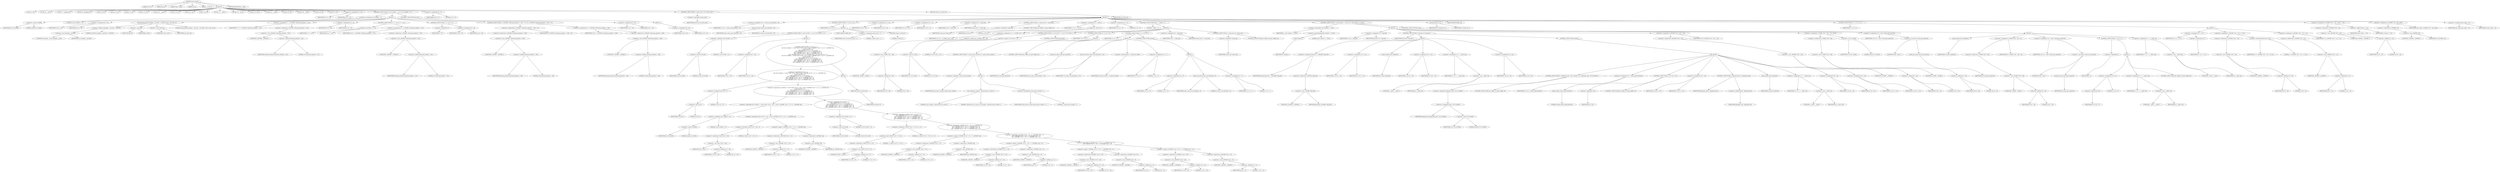 digraph cache_insert {  
"1000121" [label = "(METHOD,cache_insert)" ]
"1000122" [label = "(PARAM,char *s)" ]
"1000123" [label = "(PARAM,int cp)" ]
"1000124" [label = "(PARAM,time_t time1)" ]
"1000125" [label = "(PARAM,int a4)" ]
"1000126" [label = "(PARAM,__int16 a5)" ]
"1000127" [label = "(BLOCK,,)" ]
"1000128" [label = "(LOCAL,v5: int)" ]
"1000129" [label = "(LOCAL,v6: __int16)" ]
"1000130" [label = "(LOCAL,v7: unsigned int)" ]
"1000131" [label = "(LOCAL,v8: unsigned int)" ]
"1000132" [label = "(LOCAL,v9: int)" ]
"1000133" [label = "(LOCAL,v10: int)" ]
"1000134" [label = "(LOCAL,v11: int)" ]
"1000135" [label = "(LOCAL,v12: int)" ]
"1000136" [label = "(LOCAL,v13: __int16)" ]
"1000137" [label = "(LOCAL,v14: int)" ]
"1000138" [label = "(LOCAL,v15: int)" ]
"1000139" [label = "(LOCAL,v16: int)" ]
"1000140" [label = "(LOCAL,v17: __int64 *)" ]
"1000141" [label = "(LOCAL,v18: __int16)" ]
"1000142" [label = "(LOCAL,v19: char *)" ]
"1000143" [label = "(LOCAL,v21: __int64)" ]
"1000144" [label = "(LOCAL,v22: int)" ]
"1000145" [label = "(LOCAL,v23: __int16)" ]
"1000146" [label = "(LOCAL,v24: int)" ]
"1000147" [label = "(LOCAL,v25: int)" ]
"1000148" [label = "(<operator>.assignment,v5 = a4)" ]
"1000149" [label = "(IDENTIFIER,v5,v5 = a4)" ]
"1000150" [label = "(IDENTIFIER,a4,v5 = a4)" ]
"1000151" [label = "(CONTROL_STRUCTURE,if ( (a5 & 0x980) != 0 ),if ( (a5 & 0x980) != 0 ))" ]
"1000152" [label = "(<operator>.notEquals,(a5 & 0x980) != 0)" ]
"1000153" [label = "(<operator>.and,a5 & 0x980)" ]
"1000154" [label = "(IDENTIFIER,a5,a5 & 0x980)" ]
"1000155" [label = "(LITERAL,0x980,a5 & 0x980)" ]
"1000156" [label = "(LITERAL,0,(a5 & 0x980) != 0)" ]
"1000157" [label = "(BLOCK,,)" ]
"1000158" [label = "(<operator>.assignment,v6 = a5)" ]
"1000159" [label = "(IDENTIFIER,v6,v6 = a5)" ]
"1000160" [label = "(IDENTIFIER,a5,v6 = a5)" ]
"1000161" [label = "(log_query,log_query((unsigned __int16)a5 + 0x10000, (int)s, (void *)cp, 0))" ]
"1000162" [label = "(<operator>.addition,(unsigned __int16)a5 + 0x10000)" ]
"1000163" [label = "(<operator>.cast,(unsigned __int16)a5)" ]
"1000164" [label = "(UNKNOWN,unsigned __int16,unsigned __int16)" ]
"1000165" [label = "(IDENTIFIER,a5,(unsigned __int16)a5)" ]
"1000166" [label = "(LITERAL,0x10000,(unsigned __int16)a5 + 0x10000)" ]
"1000167" [label = "(<operator>.cast,(int)s)" ]
"1000168" [label = "(UNKNOWN,int,int)" ]
"1000169" [label = "(IDENTIFIER,s,(int)s)" ]
"1000170" [label = "(<operator>.cast,(void *)cp)" ]
"1000171" [label = "(UNKNOWN,void *,void *)" ]
"1000172" [label = "(IDENTIFIER,cp,(void *)cp)" ]
"1000173" [label = "(LITERAL,0,log_query((unsigned __int16)a5 + 0x10000, (int)s, (void *)cp, 0))" ]
"1000174" [label = "(<operator>.assignment,v7 = *(_DWORD *)(dnsmasq_daemon + 252))" ]
"1000175" [label = "(IDENTIFIER,v7,v7 = *(_DWORD *)(dnsmasq_daemon + 252))" ]
"1000176" [label = "(<operator>.indirection,*(_DWORD *)(dnsmasq_daemon + 252))" ]
"1000177" [label = "(<operator>.cast,(_DWORD *)(dnsmasq_daemon + 252))" ]
"1000178" [label = "(UNKNOWN,_DWORD *,_DWORD *)" ]
"1000179" [label = "(<operator>.addition,dnsmasq_daemon + 252)" ]
"1000180" [label = "(IDENTIFIER,dnsmasq_daemon,dnsmasq_daemon + 252)" ]
"1000181" [label = "(LITERAL,252,dnsmasq_daemon + 252)" ]
"1000182" [label = "(<operator>.assignment,v8 = a4)" ]
"1000183" [label = "(IDENTIFIER,v8,v8 = a4)" ]
"1000184" [label = "(IDENTIFIER,a4,v8 = a4)" ]
"1000185" [label = "(CONTROL_STRUCTURE,if ( v7 < a4 ),if ( v7 < a4 ))" ]
"1000186" [label = "(<operator>.lessThan,v7 < a4)" ]
"1000187" [label = "(IDENTIFIER,v7,v7 < a4)" ]
"1000188" [label = "(IDENTIFIER,a4,v7 < a4)" ]
"1000189" [label = "(<operator>.assignment,v8 = *(_DWORD *)(dnsmasq_daemon + 252))" ]
"1000190" [label = "(IDENTIFIER,v8,v8 = *(_DWORD *)(dnsmasq_daemon + 252))" ]
"1000191" [label = "(<operator>.indirection,*(_DWORD *)(dnsmasq_daemon + 252))" ]
"1000192" [label = "(<operator>.cast,(_DWORD *)(dnsmasq_daemon + 252))" ]
"1000193" [label = "(UNKNOWN,_DWORD *,_DWORD *)" ]
"1000194" [label = "(<operator>.addition,dnsmasq_daemon + 252)" ]
"1000195" [label = "(IDENTIFIER,dnsmasq_daemon,dnsmasq_daemon + 252)" ]
"1000196" [label = "(LITERAL,252,dnsmasq_daemon + 252)" ]
"1000197" [label = "(CONTROL_STRUCTURE,if ( !v7 ),if ( !v7 ))" ]
"1000198" [label = "(<operator>.logicalNot,!v7)" ]
"1000199" [label = "(IDENTIFIER,v7,!v7)" ]
"1000200" [label = "(<operator>.assignment,v8 = a4)" ]
"1000201" [label = "(IDENTIFIER,v8,v8 = a4)" ]
"1000202" [label = "(IDENTIFIER,a4,v8 = a4)" ]
"1000203" [label = "(CONTROL_STRUCTURE,if ( *(_DWORD *)(dnsmasq_daemon + 248) > v8 ),if ( *(_DWORD *)(dnsmasq_daemon + 248) > v8 ))" ]
"1000204" [label = "(<operator>.greaterThan,*(_DWORD *)(dnsmasq_daemon + 248) > v8)" ]
"1000205" [label = "(<operator>.indirection,*(_DWORD *)(dnsmasq_daemon + 248))" ]
"1000206" [label = "(<operator>.cast,(_DWORD *)(dnsmasq_daemon + 248))" ]
"1000207" [label = "(UNKNOWN,_DWORD *,_DWORD *)" ]
"1000208" [label = "(<operator>.addition,dnsmasq_daemon + 248)" ]
"1000209" [label = "(IDENTIFIER,dnsmasq_daemon,dnsmasq_daemon + 248)" ]
"1000210" [label = "(LITERAL,248,dnsmasq_daemon + 248)" ]
"1000211" [label = "(IDENTIFIER,v8,*(_DWORD *)(dnsmasq_daemon + 248) > v8)" ]
"1000212" [label = "(<operator>.assignment,v8 = *(_DWORD *)(dnsmasq_daemon + 248))" ]
"1000213" [label = "(IDENTIFIER,v8,v8 = *(_DWORD *)(dnsmasq_daemon + 248))" ]
"1000214" [label = "(<operator>.indirection,*(_DWORD *)(dnsmasq_daemon + 248))" ]
"1000215" [label = "(<operator>.cast,(_DWORD *)(dnsmasq_daemon + 248))" ]
"1000216" [label = "(UNKNOWN,_DWORD *,_DWORD *)" ]
"1000217" [label = "(<operator>.addition,dnsmasq_daemon + 248)" ]
"1000218" [label = "(IDENTIFIER,dnsmasq_daemon,dnsmasq_daemon + 248)" ]
"1000219" [label = "(LITERAL,248,dnsmasq_daemon + 248)" ]
"1000220" [label = "(<operator>.assignment,v5 = v8)" ]
"1000221" [label = "(IDENTIFIER,v5,v5 = v8)" ]
"1000222" [label = "(IDENTIFIER,v8,v5 = v8)" ]
"1000223" [label = "(CONTROL_STRUCTURE,else,else)" ]
"1000224" [label = "(BLOCK,,)" ]
"1000225" [label = "(<operator>.assignment,v6 = a5)" ]
"1000226" [label = "(IDENTIFIER,v6,v6 = a5)" ]
"1000227" [label = "(IDENTIFIER,a5,v6 = a5)" ]
"1000228" [label = "(<operator>.assignment,v9 = 0)" ]
"1000229" [label = "(IDENTIFIER,v9,v9 = 0)" ]
"1000230" [label = "(LITERAL,0,v9 = 0)" ]
"1000231" [label = "(CONTROL_STRUCTURE,if ( !insert_error ),if ( !insert_error ))" ]
"1000232" [label = "(<operator>.logicalNot,!insert_error)" ]
"1000233" [label = "(IDENTIFIER,insert_error,!insert_error)" ]
"1000234" [label = "(BLOCK,,)" ]
"1000235" [label = "(<operator>.assignment,v10 = cache_scan_free(time1, v6))" ]
"1000236" [label = "(IDENTIFIER,v10,v10 = cache_scan_free(time1, v6))" ]
"1000237" [label = "(cache_scan_free,cache_scan_free(time1, v6))" ]
"1000238" [label = "(IDENTIFIER,time1,cache_scan_free(time1, v6))" ]
"1000239" [label = "(IDENTIFIER,v6,cache_scan_free(time1, v6))" ]
"1000240" [label = "(CONTROL_STRUCTURE,if ( v10 ),if ( v10 ))" ]
"1000241" [label = "(IDENTIFIER,v10,if ( v10 ))" ]
"1000242" [label = "(BLOCK,,)" ]
"1000243" [label = "(CONTROL_STRUCTURE,if ( (v6 & 0x180) != 0 ),if ( (v6 & 0x180) != 0 ))" ]
"1000244" [label = "(<operator>.notEquals,(v6 & 0x180) != 0)" ]
"1000245" [label = "(<operator>.and,v6 & 0x180)" ]
"1000246" [label = "(IDENTIFIER,v6,v6 & 0x180)" ]
"1000247" [label = "(LITERAL,0x180,v6 & 0x180)" ]
"1000248" [label = "(LITERAL,0,(v6 & 0x180) != 0)" ]
"1000249" [label = "(BLOCK,,)" ]
"1000250" [label = "(<operator>.assignment,v9 = v10)" ]
"1000251" [label = "(IDENTIFIER,v9,v9 = v10)" ]
"1000252" [label = "(IDENTIFIER,v10,v9 = v10)" ]
"1000253" [label = "(CONTROL_STRUCTURE,if ( (v6 & 8) != 0\n          && ((a5 & 0x80u) != 0 && *(char *)(v10 + 36) < 0 && *(_DWORD *)(v10 + 12) == *(_DWORD *)cp\n           || (v6 & 0x100) != 0\n           && (*(_BYTE *)(v10 + 37) & 1) != 0\n           && *(_DWORD *)(v10 + 12) == *(_DWORD *)cp\n           && *(_DWORD *)(v10 + 16) == *(_DWORD *)(cp + 4)\n           && *(_DWORD *)(v10 + 20) == *(_DWORD *)(cp + 8)\n           && *(_DWORD *)(v10 + 24) == *(_DWORD *)(cp + 12)) ),if ( (v6 & 8) != 0\n          && ((a5 & 0x80u) != 0 && *(char *)(v10 + 36) < 0 && *(_DWORD *)(v10 + 12) == *(_DWORD *)cp\n           || (v6 & 0x100) != 0\n           && (*(_BYTE *)(v10 + 37) & 1) != 0\n           && *(_DWORD *)(v10 + 12) == *(_DWORD *)cp\n           && *(_DWORD *)(v10 + 16) == *(_DWORD *)(cp + 4)\n           && *(_DWORD *)(v10 + 20) == *(_DWORD *)(cp + 8)\n           && *(_DWORD *)(v10 + 24) == *(_DWORD *)(cp + 12)) ))" ]
"1000254" [label = "(<operator>.logicalAnd,(v6 & 8) != 0\n          && ((a5 & 0x80u) != 0 && *(char *)(v10 + 36) < 0 && *(_DWORD *)(v10 + 12) == *(_DWORD *)cp\n           || (v6 & 0x100) != 0\n           && (*(_BYTE *)(v10 + 37) & 1) != 0\n           && *(_DWORD *)(v10 + 12) == *(_DWORD *)cp\n           && *(_DWORD *)(v10 + 16) == *(_DWORD *)(cp + 4)\n           && *(_DWORD *)(v10 + 20) == *(_DWORD *)(cp + 8)\n           && *(_DWORD *)(v10 + 24) == *(_DWORD *)(cp + 12)))" ]
"1000255" [label = "(<operator>.notEquals,(v6 & 8) != 0)" ]
"1000256" [label = "(<operator>.and,v6 & 8)" ]
"1000257" [label = "(IDENTIFIER,v6,v6 & 8)" ]
"1000258" [label = "(LITERAL,8,v6 & 8)" ]
"1000259" [label = "(LITERAL,0,(v6 & 8) != 0)" ]
"1000260" [label = "(<operator>.logicalOr,(a5 & 0x80u) != 0 && *(char *)(v10 + 36) < 0 && *(_DWORD *)(v10 + 12) == *(_DWORD *)cp\n           || (v6 & 0x100) != 0\n           && (*(_BYTE *)(v10 + 37) & 1) != 0\n           && *(_DWORD *)(v10 + 12) == *(_DWORD *)cp\n           && *(_DWORD *)(v10 + 16) == *(_DWORD *)(cp + 4)\n           && *(_DWORD *)(v10 + 20) == *(_DWORD *)(cp + 8)\n           && *(_DWORD *)(v10 + 24) == *(_DWORD *)(cp + 12))" ]
"1000261" [label = "(<operator>.logicalAnd,(a5 & 0x80u) != 0 && *(char *)(v10 + 36) < 0 && *(_DWORD *)(v10 + 12) == *(_DWORD *)cp)" ]
"1000262" [label = "(<operator>.notEquals,(a5 & 0x80u) != 0)" ]
"1000263" [label = "(<operator>.and,a5 & 0x80u)" ]
"1000264" [label = "(IDENTIFIER,a5,a5 & 0x80u)" ]
"1000265" [label = "(LITERAL,0x80u,a5 & 0x80u)" ]
"1000266" [label = "(LITERAL,0,(a5 & 0x80u) != 0)" ]
"1000267" [label = "(<operator>.logicalAnd,*(char *)(v10 + 36) < 0 && *(_DWORD *)(v10 + 12) == *(_DWORD *)cp)" ]
"1000268" [label = "(<operator>.lessThan,*(char *)(v10 + 36) < 0)" ]
"1000269" [label = "(<operator>.indirection,*(char *)(v10 + 36))" ]
"1000270" [label = "(<operator>.cast,(char *)(v10 + 36))" ]
"1000271" [label = "(UNKNOWN,char *,char *)" ]
"1000272" [label = "(<operator>.addition,v10 + 36)" ]
"1000273" [label = "(IDENTIFIER,v10,v10 + 36)" ]
"1000274" [label = "(LITERAL,36,v10 + 36)" ]
"1000275" [label = "(LITERAL,0,*(char *)(v10 + 36) < 0)" ]
"1000276" [label = "(<operator>.equals,*(_DWORD *)(v10 + 12) == *(_DWORD *)cp)" ]
"1000277" [label = "(<operator>.indirection,*(_DWORD *)(v10 + 12))" ]
"1000278" [label = "(<operator>.cast,(_DWORD *)(v10 + 12))" ]
"1000279" [label = "(UNKNOWN,_DWORD *,_DWORD *)" ]
"1000280" [label = "(<operator>.addition,v10 + 12)" ]
"1000281" [label = "(IDENTIFIER,v10,v10 + 12)" ]
"1000282" [label = "(LITERAL,12,v10 + 12)" ]
"1000283" [label = "(<operator>.indirection,*(_DWORD *)cp)" ]
"1000284" [label = "(<operator>.cast,(_DWORD *)cp)" ]
"1000285" [label = "(UNKNOWN,_DWORD *,_DWORD *)" ]
"1000286" [label = "(IDENTIFIER,cp,(_DWORD *)cp)" ]
"1000287" [label = "(<operator>.logicalAnd,(v6 & 0x100) != 0\n           && (*(_BYTE *)(v10 + 37) & 1) != 0\n           && *(_DWORD *)(v10 + 12) == *(_DWORD *)cp\n           && *(_DWORD *)(v10 + 16) == *(_DWORD *)(cp + 4)\n           && *(_DWORD *)(v10 + 20) == *(_DWORD *)(cp + 8)\n           && *(_DWORD *)(v10 + 24) == *(_DWORD *)(cp + 12))" ]
"1000288" [label = "(<operator>.notEquals,(v6 & 0x100) != 0)" ]
"1000289" [label = "(<operator>.and,v6 & 0x100)" ]
"1000290" [label = "(IDENTIFIER,v6,v6 & 0x100)" ]
"1000291" [label = "(LITERAL,0x100,v6 & 0x100)" ]
"1000292" [label = "(LITERAL,0,(v6 & 0x100) != 0)" ]
"1000293" [label = "(<operator>.logicalAnd,(*(_BYTE *)(v10 + 37) & 1) != 0\n           && *(_DWORD *)(v10 + 12) == *(_DWORD *)cp\n           && *(_DWORD *)(v10 + 16) == *(_DWORD *)(cp + 4)\n           && *(_DWORD *)(v10 + 20) == *(_DWORD *)(cp + 8)\n           && *(_DWORD *)(v10 + 24) == *(_DWORD *)(cp + 12))" ]
"1000294" [label = "(<operator>.notEquals,(*(_BYTE *)(v10 + 37) & 1) != 0)" ]
"1000295" [label = "(<operator>.and,*(_BYTE *)(v10 + 37) & 1)" ]
"1000296" [label = "(<operator>.indirection,*(_BYTE *)(v10 + 37))" ]
"1000297" [label = "(<operator>.cast,(_BYTE *)(v10 + 37))" ]
"1000298" [label = "(UNKNOWN,_BYTE *,_BYTE *)" ]
"1000299" [label = "(<operator>.addition,v10 + 37)" ]
"1000300" [label = "(IDENTIFIER,v10,v10 + 37)" ]
"1000301" [label = "(LITERAL,37,v10 + 37)" ]
"1000302" [label = "(LITERAL,1,*(_BYTE *)(v10 + 37) & 1)" ]
"1000303" [label = "(LITERAL,0,(*(_BYTE *)(v10 + 37) & 1) != 0)" ]
"1000304" [label = "(<operator>.logicalAnd,*(_DWORD *)(v10 + 12) == *(_DWORD *)cp\n           && *(_DWORD *)(v10 + 16) == *(_DWORD *)(cp + 4)\n           && *(_DWORD *)(v10 + 20) == *(_DWORD *)(cp + 8)\n           && *(_DWORD *)(v10 + 24) == *(_DWORD *)(cp + 12))" ]
"1000305" [label = "(<operator>.equals,*(_DWORD *)(v10 + 12) == *(_DWORD *)cp)" ]
"1000306" [label = "(<operator>.indirection,*(_DWORD *)(v10 + 12))" ]
"1000307" [label = "(<operator>.cast,(_DWORD *)(v10 + 12))" ]
"1000308" [label = "(UNKNOWN,_DWORD *,_DWORD *)" ]
"1000309" [label = "(<operator>.addition,v10 + 12)" ]
"1000310" [label = "(IDENTIFIER,v10,v10 + 12)" ]
"1000311" [label = "(LITERAL,12,v10 + 12)" ]
"1000312" [label = "(<operator>.indirection,*(_DWORD *)cp)" ]
"1000313" [label = "(<operator>.cast,(_DWORD *)cp)" ]
"1000314" [label = "(UNKNOWN,_DWORD *,_DWORD *)" ]
"1000315" [label = "(IDENTIFIER,cp,(_DWORD *)cp)" ]
"1000316" [label = "(<operator>.logicalAnd,*(_DWORD *)(v10 + 16) == *(_DWORD *)(cp + 4)\n           && *(_DWORD *)(v10 + 20) == *(_DWORD *)(cp + 8)\n           && *(_DWORD *)(v10 + 24) == *(_DWORD *)(cp + 12))" ]
"1000317" [label = "(<operator>.equals,*(_DWORD *)(v10 + 16) == *(_DWORD *)(cp + 4))" ]
"1000318" [label = "(<operator>.indirection,*(_DWORD *)(v10 + 16))" ]
"1000319" [label = "(<operator>.cast,(_DWORD *)(v10 + 16))" ]
"1000320" [label = "(UNKNOWN,_DWORD *,_DWORD *)" ]
"1000321" [label = "(<operator>.addition,v10 + 16)" ]
"1000322" [label = "(IDENTIFIER,v10,v10 + 16)" ]
"1000323" [label = "(LITERAL,16,v10 + 16)" ]
"1000324" [label = "(<operator>.indirection,*(_DWORD *)(cp + 4))" ]
"1000325" [label = "(<operator>.cast,(_DWORD *)(cp + 4))" ]
"1000326" [label = "(UNKNOWN,_DWORD *,_DWORD *)" ]
"1000327" [label = "(<operator>.addition,cp + 4)" ]
"1000328" [label = "(IDENTIFIER,cp,cp + 4)" ]
"1000329" [label = "(LITERAL,4,cp + 4)" ]
"1000330" [label = "(<operator>.logicalAnd,*(_DWORD *)(v10 + 20) == *(_DWORD *)(cp + 8)\n           && *(_DWORD *)(v10 + 24) == *(_DWORD *)(cp + 12))" ]
"1000331" [label = "(<operator>.equals,*(_DWORD *)(v10 + 20) == *(_DWORD *)(cp + 8))" ]
"1000332" [label = "(<operator>.indirection,*(_DWORD *)(v10 + 20))" ]
"1000333" [label = "(<operator>.cast,(_DWORD *)(v10 + 20))" ]
"1000334" [label = "(UNKNOWN,_DWORD *,_DWORD *)" ]
"1000335" [label = "(<operator>.addition,v10 + 20)" ]
"1000336" [label = "(IDENTIFIER,v10,v10 + 20)" ]
"1000337" [label = "(LITERAL,20,v10 + 20)" ]
"1000338" [label = "(<operator>.indirection,*(_DWORD *)(cp + 8))" ]
"1000339" [label = "(<operator>.cast,(_DWORD *)(cp + 8))" ]
"1000340" [label = "(UNKNOWN,_DWORD *,_DWORD *)" ]
"1000341" [label = "(<operator>.addition,cp + 8)" ]
"1000342" [label = "(IDENTIFIER,cp,cp + 8)" ]
"1000343" [label = "(LITERAL,8,cp + 8)" ]
"1000344" [label = "(<operator>.equals,*(_DWORD *)(v10 + 24) == *(_DWORD *)(cp + 12))" ]
"1000345" [label = "(<operator>.indirection,*(_DWORD *)(v10 + 24))" ]
"1000346" [label = "(<operator>.cast,(_DWORD *)(v10 + 24))" ]
"1000347" [label = "(UNKNOWN,_DWORD *,_DWORD *)" ]
"1000348" [label = "(<operator>.addition,v10 + 24)" ]
"1000349" [label = "(IDENTIFIER,v10,v10 + 24)" ]
"1000350" [label = "(LITERAL,24,v10 + 24)" ]
"1000351" [label = "(<operator>.indirection,*(_DWORD *)(cp + 12))" ]
"1000352" [label = "(<operator>.cast,(_DWORD *)(cp + 12))" ]
"1000353" [label = "(UNKNOWN,_DWORD *,_DWORD *)" ]
"1000354" [label = "(<operator>.addition,cp + 12)" ]
"1000355" [label = "(IDENTIFIER,cp,cp + 12)" ]
"1000356" [label = "(LITERAL,12,cp + 12)" ]
"1000357" [label = "(BLOCK,,)" ]
"1000358" [label = "(RETURN,return v9;,return v9;)" ]
"1000359" [label = "(IDENTIFIER,v9,return v9;)" ]
"1000360" [label = "(JUMP_TARGET,LABEL_40)" ]
"1000361" [label = "(<operator>.assignment,insert_error = 1)" ]
"1000362" [label = "(IDENTIFIER,insert_error,insert_error = 1)" ]
"1000363" [label = "(LITERAL,1,insert_error = 1)" ]
"1000364" [label = "(RETURN,return 0;,return 0;)" ]
"1000365" [label = "(LITERAL,0,return 0;)" ]
"1000366" [label = "(<operator>.assignment,v23 = v6)" ]
"1000367" [label = "(IDENTIFIER,v23,v23 = v6)" ]
"1000368" [label = "(IDENTIFIER,v6,v23 = v6)" ]
"1000369" [label = "(<operator>.assignment,v25 = v5)" ]
"1000370" [label = "(IDENTIFIER,v25,v25 = v5)" ]
"1000371" [label = "(IDENTIFIER,v5,v25 = v5)" ]
"1000372" [label = "(<operator>.assignment,v9 = cache_tail)" ]
"1000373" [label = "(IDENTIFIER,v9,v9 = cache_tail)" ]
"1000374" [label = "(IDENTIFIER,cache_tail,v9 = cache_tail)" ]
"1000375" [label = "(CONTROL_STRUCTURE,if ( !cache_tail ),if ( !cache_tail ))" ]
"1000376" [label = "(<operator>.logicalNot,!cache_tail)" ]
"1000377" [label = "(IDENTIFIER,cache_tail,!cache_tail)" ]
"1000378" [label = "(CONTROL_STRUCTURE,goto LABEL_40;,goto LABEL_40;)" ]
"1000379" [label = "(<operator>.assignment,v11 = v6 & 4)" ]
"1000380" [label = "(IDENTIFIER,v11,v11 = v6 & 4)" ]
"1000381" [label = "(<operator>.and,v6 & 4)" ]
"1000382" [label = "(IDENTIFIER,v6,v6 & 4)" ]
"1000383" [label = "(LITERAL,4,v6 & 4)" ]
"1000384" [label = "(<operator>.assignment,v12 = 0)" ]
"1000385" [label = "(IDENTIFIER,v12,v12 = 0)" ]
"1000386" [label = "(LITERAL,0,v12 = 0)" ]
"1000387" [label = "(CONTROL_STRUCTURE,while ( 1 ),while ( 1 ))" ]
"1000388" [label = "(LITERAL,1,while ( 1 ))" ]
"1000389" [label = "(BLOCK,,)" ]
"1000390" [label = "(<operator>.assignment,v13 = *(_WORD *)(v9 + 36))" ]
"1000391" [label = "(IDENTIFIER,v13,v13 = *(_WORD *)(v9 + 36))" ]
"1000392" [label = "(<operator>.indirection,*(_WORD *)(v9 + 36))" ]
"1000393" [label = "(<operator>.cast,(_WORD *)(v9 + 36))" ]
"1000394" [label = "(UNKNOWN,_WORD *,_WORD *)" ]
"1000395" [label = "(<operator>.addition,v9 + 36)" ]
"1000396" [label = "(IDENTIFIER,v9,v9 + 36)" ]
"1000397" [label = "(LITERAL,36,v9 + 36)" ]
"1000398" [label = "(CONTROL_STRUCTURE,if ( (v13 & 0xC) == 0 ),if ( (v13 & 0xC) == 0 ))" ]
"1000399" [label = "(<operator>.equals,(v13 & 0xC) == 0)" ]
"1000400" [label = "(<operator>.and,v13 & 0xC)" ]
"1000401" [label = "(IDENTIFIER,v13,v13 & 0xC)" ]
"1000402" [label = "(LITERAL,0xC,v13 & 0xC)" ]
"1000403" [label = "(LITERAL,0,(v13 & 0xC) == 0)" ]
"1000404" [label = "(CONTROL_STRUCTURE,break;,break;)" ]
"1000405" [label = "(CONTROL_STRUCTURE,if ( v12 ),if ( v12 ))" ]
"1000406" [label = "(IDENTIFIER,v12,if ( v12 ))" ]
"1000407" [label = "(BLOCK,,)" ]
"1000408" [label = "(CONTROL_STRUCTURE,if ( !cache_insert_warned ),if ( !cache_insert_warned ))" ]
"1000409" [label = "(<operator>.logicalNot,!cache_insert_warned)" ]
"1000410" [label = "(IDENTIFIER,cache_insert_warned,!cache_insert_warned)" ]
"1000411" [label = "(BLOCK,,)" ]
"1000412" [label = "(my_syslog,my_syslog(3, \"Internal error in cache.\"))" ]
"1000413" [label = "(LITERAL,3,my_syslog(3, \"Internal error in cache.\"))" ]
"1000414" [label = "(LITERAL,\"Internal error in cache.\",my_syslog(3, \"Internal error in cache.\"))" ]
"1000415" [label = "(<operator>.assignment,cache_insert_warned = 1)" ]
"1000416" [label = "(IDENTIFIER,cache_insert_warned,cache_insert_warned = 1)" ]
"1000417" [label = "(LITERAL,1,cache_insert_warned = 1)" ]
"1000418" [label = "(CONTROL_STRUCTURE,goto LABEL_40;,goto LABEL_40;)" ]
"1000419" [label = "(CONTROL_STRUCTURE,if ( v11 ),if ( v11 ))" ]
"1000420" [label = "(IDENTIFIER,v11,if ( v11 ))" ]
"1000421" [label = "(BLOCK,,)" ]
"1000422" [label = "(cache_get_name,cache_get_name(v9))" ]
"1000423" [label = "(IDENTIFIER,v9,cache_get_name(v9))" ]
"1000424" [label = "(cache_scan_free,cache_scan_free(time1, v13))" ]
"1000425" [label = "(IDENTIFIER,time1,cache_scan_free(time1, v13))" ]
"1000426" [label = "(IDENTIFIER,v13,cache_scan_free(time1, v13))" ]
"1000427" [label = "(<operator>.preIncrement,++cache_live_freed)" ]
"1000428" [label = "(IDENTIFIER,cache_live_freed,++cache_live_freed)" ]
"1000429" [label = "(<operator>.assignment,v12 = 1)" ]
"1000430" [label = "(IDENTIFIER,v12,v12 = 1)" ]
"1000431" [label = "(LITERAL,1,v12 = 1)" ]
"1000432" [label = "(CONTROL_STRUCTURE,else,else)" ]
"1000433" [label = "(BLOCK,,)" ]
"1000434" [label = "(<operator>.assignment,v12 = 0)" ]
"1000435" [label = "(IDENTIFIER,v12,v12 = 0)" ]
"1000436" [label = "(LITERAL,0,v12 = 0)" ]
"1000437" [label = "(cache_scan_free,cache_scan_free(time1, 0))" ]
"1000438" [label = "(IDENTIFIER,time1,cache_scan_free(time1, 0))" ]
"1000439" [label = "(LITERAL,0,cache_scan_free(time1, 0))" ]
"1000440" [label = "(<operator>.assignment,v11 = 1)" ]
"1000441" [label = "(IDENTIFIER,v11,v11 = 1)" ]
"1000442" [label = "(LITERAL,1,v11 = 1)" ]
"1000443" [label = "(<operator>.assignment,v9 = cache_tail)" ]
"1000444" [label = "(IDENTIFIER,v9,v9 = cache_tail)" ]
"1000445" [label = "(IDENTIFIER,cache_tail,v9 = cache_tail)" ]
"1000446" [label = "(CONTROL_STRUCTURE,if ( !cache_tail ),if ( !cache_tail ))" ]
"1000447" [label = "(<operator>.logicalNot,!cache_tail)" ]
"1000448" [label = "(IDENTIFIER,cache_tail,!cache_tail)" ]
"1000449" [label = "(CONTROL_STRUCTURE,goto LABEL_40;,goto LABEL_40;)" ]
"1000450" [label = "(CONTROL_STRUCTURE,if ( s && strlen(s) >= 0x32 ),if ( s && strlen(s) >= 0x32 ))" ]
"1000451" [label = "(<operator>.logicalAnd,s && strlen(s) >= 0x32)" ]
"1000452" [label = "(IDENTIFIER,s,s && strlen(s) >= 0x32)" ]
"1000453" [label = "(<operator>.greaterEqualsThan,strlen(s) >= 0x32)" ]
"1000454" [label = "(strlen,strlen(s))" ]
"1000455" [label = "(IDENTIFIER,s,strlen(s))" ]
"1000456" [label = "(LITERAL,0x32,strlen(s) >= 0x32)" ]
"1000457" [label = "(BLOCK,,)" ]
"1000458" [label = "(<operator>.assignment,v14 = big_free)" ]
"1000459" [label = "(IDENTIFIER,v14,v14 = big_free)" ]
"1000460" [label = "(IDENTIFIER,big_free,v14 = big_free)" ]
"1000461" [label = "(CONTROL_STRUCTURE,if ( big_free ),if ( big_free ))" ]
"1000462" [label = "(IDENTIFIER,big_free,if ( big_free ))" ]
"1000463" [label = "(BLOCK,,)" ]
"1000464" [label = "(<operator>.assignment,big_free = *(_DWORD *)big_free)" ]
"1000465" [label = "(IDENTIFIER,big_free,big_free = *(_DWORD *)big_free)" ]
"1000466" [label = "(<operator>.indirection,*(_DWORD *)big_free)" ]
"1000467" [label = "(<operator>.cast,(_DWORD *)big_free)" ]
"1000468" [label = "(UNKNOWN,_DWORD *,_DWORD *)" ]
"1000469" [label = "(IDENTIFIER,big_free,(_DWORD *)big_free)" ]
"1000470" [label = "(<operator>.assignment,v15 = v14)" ]
"1000471" [label = "(IDENTIFIER,v15,v15 = v14)" ]
"1000472" [label = "(IDENTIFIER,v14,v15 = v14)" ]
"1000473" [label = "(cache_unlink,cache_unlink(v9))" ]
"1000474" [label = "(IDENTIFIER,v9,cache_unlink(v9))" ]
"1000475" [label = "(<operator>.assignment,v16 = v15)" ]
"1000476" [label = "(IDENTIFIER,v16,v16 = v15)" ]
"1000477" [label = "(IDENTIFIER,v15,v16 = v15)" ]
"1000478" [label = "(<operator>.assignment,v17 = (__int64 *)cp)" ]
"1000479" [label = "(IDENTIFIER,v17,v17 = (__int64 *)cp)" ]
"1000480" [label = "(<operator>.cast,(__int64 *)cp)" ]
"1000481" [label = "(UNKNOWN,__int64 *,__int64 *)" ]
"1000482" [label = "(IDENTIFIER,cp,(__int64 *)cp)" ]
"1000483" [label = "(<operator>.assignment,v18 = a5)" ]
"1000484" [label = "(IDENTIFIER,v18,v18 = a5)" ]
"1000485" [label = "(IDENTIFIER,a5,v18 = a5)" ]
"1000486" [label = "(CONTROL_STRUCTURE,else,else)" ]
"1000487" [label = "(BLOCK,,)" ]
"1000488" [label = "(CONTROL_STRUCTURE,if ( !(bignames_left | v23 & 0x5000) ),if ( !(bignames_left | v23 & 0x5000) ))" ]
"1000489" [label = "(<operator>.logicalNot,!(bignames_left | v23 & 0x5000))" ]
"1000490" [label = "(<operator>.or,bignames_left | v23 & 0x5000)" ]
"1000491" [label = "(IDENTIFIER,bignames_left,bignames_left | v23 & 0x5000)" ]
"1000492" [label = "(<operator>.and,v23 & 0x5000)" ]
"1000493" [label = "(IDENTIFIER,v23,v23 & 0x5000)" ]
"1000494" [label = "(LITERAL,0x5000,v23 & 0x5000)" ]
"1000495" [label = "(CONTROL_STRUCTURE,goto LABEL_40;,goto LABEL_40;)" ]
"1000496" [label = "(<operator>.assignment,v22 = whine_malloc(0x404u))" ]
"1000497" [label = "(IDENTIFIER,v22,v22 = whine_malloc(0x404u))" ]
"1000498" [label = "(whine_malloc,whine_malloc(0x404u))" ]
"1000499" [label = "(LITERAL,0x404u,whine_malloc(0x404u))" ]
"1000500" [label = "(CONTROL_STRUCTURE,if ( !v22 ),if ( !v22 ))" ]
"1000501" [label = "(<operator>.logicalNot,!v22)" ]
"1000502" [label = "(IDENTIFIER,v22,!v22)" ]
"1000503" [label = "(CONTROL_STRUCTURE,goto LABEL_40;,goto LABEL_40;)" ]
"1000504" [label = "(<operator>.assignment,v24 = v22)" ]
"1000505" [label = "(IDENTIFIER,v24,v24 = v22)" ]
"1000506" [label = "(IDENTIFIER,v22,v24 = v22)" ]
"1000507" [label = "(CONTROL_STRUCTURE,if ( bignames_left ),if ( bignames_left ))" ]
"1000508" [label = "(IDENTIFIER,bignames_left,if ( bignames_left ))" ]
"1000509" [label = "(<operator>.preDecrement,--bignames_left)" ]
"1000510" [label = "(IDENTIFIER,bignames_left,--bignames_left)" ]
"1000511" [label = "(cache_unlink,cache_unlink(v9))" ]
"1000512" [label = "(IDENTIFIER,v9,cache_unlink(v9))" ]
"1000513" [label = "(<operator>.assignment,v17 = (__int64 *)cp)" ]
"1000514" [label = "(IDENTIFIER,v17,v17 = (__int64 *)cp)" ]
"1000515" [label = "(<operator>.cast,(__int64 *)cp)" ]
"1000516" [label = "(UNKNOWN,__int64 *,__int64 *)" ]
"1000517" [label = "(IDENTIFIER,cp,(__int64 *)cp)" ]
"1000518" [label = "(<operator>.assignment,v18 = a5)" ]
"1000519" [label = "(IDENTIFIER,v18,v18 = a5)" ]
"1000520" [label = "(IDENTIFIER,a5,v18 = a5)" ]
"1000521" [label = "(<operator>.assignment,v16 = v24)" ]
"1000522" [label = "(IDENTIFIER,v16,v16 = v24)" ]
"1000523" [label = "(IDENTIFIER,v24,v16 = v24)" ]
"1000524" [label = "(<operator>.assignment,*(_DWORD *)(v9 + 40) = v16)" ]
"1000525" [label = "(<operator>.indirection,*(_DWORD *)(v9 + 40))" ]
"1000526" [label = "(<operator>.cast,(_DWORD *)(v9 + 40))" ]
"1000527" [label = "(UNKNOWN,_DWORD *,_DWORD *)" ]
"1000528" [label = "(<operator>.addition,v9 + 40)" ]
"1000529" [label = "(IDENTIFIER,v9,v9 + 40)" ]
"1000530" [label = "(LITERAL,40,v9 + 40)" ]
"1000531" [label = "(IDENTIFIER,v16,*(_DWORD *)(v9 + 40) = v16)" ]
"1000532" [label = "(<operator>.assignment,*(_WORD *)(v9 + 36) = v18 | 0x200)" ]
"1000533" [label = "(<operator>.indirection,*(_WORD *)(v9 + 36))" ]
"1000534" [label = "(<operator>.cast,(_WORD *)(v9 + 36))" ]
"1000535" [label = "(UNKNOWN,_WORD *,_WORD *)" ]
"1000536" [label = "(<operator>.addition,v9 + 36)" ]
"1000537" [label = "(IDENTIFIER,v9,v9 + 36)" ]
"1000538" [label = "(LITERAL,36,v9 + 36)" ]
"1000539" [label = "(<operator>.or,v18 | 0x200)" ]
"1000540" [label = "(IDENTIFIER,v18,v18 | 0x200)" ]
"1000541" [label = "(LITERAL,0x200,v18 | 0x200)" ]
"1000542" [label = "(<operator>.assignment,v19 = (char *)cache_get_name(v9))" ]
"1000543" [label = "(IDENTIFIER,v19,v19 = (char *)cache_get_name(v9))" ]
"1000544" [label = "(<operator>.cast,(char *)cache_get_name(v9))" ]
"1000545" [label = "(UNKNOWN,char *,char *)" ]
"1000546" [label = "(cache_get_name,cache_get_name(v9))" ]
"1000547" [label = "(IDENTIFIER,v9,cache_get_name(v9))" ]
"1000548" [label = "(CONTROL_STRUCTURE,else,else)" ]
"1000549" [label = "(BLOCK,,)" ]
"1000550" [label = "(cache_unlink,cache_unlink(v9))" ]
"1000551" [label = "(IDENTIFIER,v9,cache_unlink(v9))" ]
"1000552" [label = "(<operator>.assignment,*(_WORD *)(v9 + 36) = a5)" ]
"1000553" [label = "(<operator>.indirection,*(_WORD *)(v9 + 36))" ]
"1000554" [label = "(<operator>.cast,(_WORD *)(v9 + 36))" ]
"1000555" [label = "(UNKNOWN,_WORD *,_WORD *)" ]
"1000556" [label = "(<operator>.addition,v9 + 36)" ]
"1000557" [label = "(IDENTIFIER,v9,v9 + 36)" ]
"1000558" [label = "(LITERAL,36,v9 + 36)" ]
"1000559" [label = "(IDENTIFIER,a5,*(_WORD *)(v9 + 36) = a5)" ]
"1000560" [label = "(<operator>.assignment,v19 = (char *)cache_get_name(v9))" ]
"1000561" [label = "(IDENTIFIER,v19,v19 = (char *)cache_get_name(v9))" ]
"1000562" [label = "(<operator>.cast,(char *)cache_get_name(v9))" ]
"1000563" [label = "(UNKNOWN,char *,char *)" ]
"1000564" [label = "(cache_get_name,cache_get_name(v9))" ]
"1000565" [label = "(IDENTIFIER,v9,cache_get_name(v9))" ]
"1000566" [label = "(CONTROL_STRUCTURE,if ( !s ),if ( !s ))" ]
"1000567" [label = "(<operator>.logicalNot,!s)" ]
"1000568" [label = "(IDENTIFIER,s,!s)" ]
"1000569" [label = "(BLOCK,,)" ]
"1000570" [label = "(<operator>.assignment,*v19 = 0)" ]
"1000571" [label = "(<operator>.indirection,*v19)" ]
"1000572" [label = "(IDENTIFIER,v19,*v19 = 0)" ]
"1000573" [label = "(LITERAL,0,*v19 = 0)" ]
"1000574" [label = "(<operator>.assignment,v17 = (__int64 *)cp)" ]
"1000575" [label = "(IDENTIFIER,v17,v17 = (__int64 *)cp)" ]
"1000576" [label = "(<operator>.cast,(__int64 *)cp)" ]
"1000577" [label = "(UNKNOWN,__int64 *,__int64 *)" ]
"1000578" [label = "(IDENTIFIER,cp,(__int64 *)cp)" ]
"1000579" [label = "(CONTROL_STRUCTURE,goto LABEL_46;,goto LABEL_46;)" ]
"1000580" [label = "(<operator>.assignment,v17 = (__int64 *)cp)" ]
"1000581" [label = "(IDENTIFIER,v17,v17 = (__int64 *)cp)" ]
"1000582" [label = "(<operator>.cast,(__int64 *)cp)" ]
"1000583" [label = "(UNKNOWN,__int64 *,__int64 *)" ]
"1000584" [label = "(IDENTIFIER,cp,(__int64 *)cp)" ]
"1000585" [label = "(strcpy,strcpy(v19, s))" ]
"1000586" [label = "(IDENTIFIER,v19,strcpy(v19, s))" ]
"1000587" [label = "(IDENTIFIER,s,strcpy(v19, s))" ]
"1000588" [label = "(JUMP_TARGET,LABEL_46)" ]
"1000589" [label = "(CONTROL_STRUCTURE,if ( v17 ),if ( v17 ))" ]
"1000590" [label = "(IDENTIFIER,v17,if ( v17 ))" ]
"1000591" [label = "(BLOCK,,)" ]
"1000592" [label = "(<operator>.assignment,v21 = *v17)" ]
"1000593" [label = "(IDENTIFIER,v21,v21 = *v17)" ]
"1000594" [label = "(<operator>.indirection,*v17)" ]
"1000595" [label = "(IDENTIFIER,v17,v21 = *v17)" ]
"1000596" [label = "(<operator>.assignment,*(_QWORD *)(v9 + 20) = v17[1])" ]
"1000597" [label = "(<operator>.indirection,*(_QWORD *)(v9 + 20))" ]
"1000598" [label = "(<operator>.cast,(_QWORD *)(v9 + 20))" ]
"1000599" [label = "(UNKNOWN,_QWORD *,_QWORD *)" ]
"1000600" [label = "(<operator>.addition,v9 + 20)" ]
"1000601" [label = "(IDENTIFIER,v9,v9 + 20)" ]
"1000602" [label = "(LITERAL,20,v9 + 20)" ]
"1000603" [label = "(<operator>.indirectIndexAccess,v17[1])" ]
"1000604" [label = "(IDENTIFIER,v17,*(_QWORD *)(v9 + 20) = v17[1])" ]
"1000605" [label = "(LITERAL,1,*(_QWORD *)(v9 + 20) = v17[1])" ]
"1000606" [label = "(<operator>.assignment,*(_QWORD *)(v9 + 12) = v21)" ]
"1000607" [label = "(<operator>.indirection,*(_QWORD *)(v9 + 12))" ]
"1000608" [label = "(<operator>.cast,(_QWORD *)(v9 + 12))" ]
"1000609" [label = "(UNKNOWN,_QWORD *,_QWORD *)" ]
"1000610" [label = "(<operator>.addition,v9 + 12)" ]
"1000611" [label = "(IDENTIFIER,v9,v9 + 12)" ]
"1000612" [label = "(LITERAL,12,v9 + 12)" ]
"1000613" [label = "(IDENTIFIER,v21,*(_QWORD *)(v9 + 12) = v21)" ]
"1000614" [label = "(<operator>.assignment,*(_DWORD *)(v9 + 28) = time1 + v25)" ]
"1000615" [label = "(<operator>.indirection,*(_DWORD *)(v9 + 28))" ]
"1000616" [label = "(<operator>.cast,(_DWORD *)(v9 + 28))" ]
"1000617" [label = "(UNKNOWN,_DWORD *,_DWORD *)" ]
"1000618" [label = "(<operator>.addition,v9 + 28)" ]
"1000619" [label = "(IDENTIFIER,v9,v9 + 28)" ]
"1000620" [label = "(LITERAL,28,v9 + 28)" ]
"1000621" [label = "(<operator>.addition,time1 + v25)" ]
"1000622" [label = "(IDENTIFIER,time1,time1 + v25)" ]
"1000623" [label = "(IDENTIFIER,v25,time1 + v25)" ]
"1000624" [label = "(<operator>.assignment,*(_DWORD *)v9 = new_chain)" ]
"1000625" [label = "(<operator>.indirection,*(_DWORD *)v9)" ]
"1000626" [label = "(<operator>.cast,(_DWORD *)v9)" ]
"1000627" [label = "(UNKNOWN,_DWORD *,_DWORD *)" ]
"1000628" [label = "(IDENTIFIER,v9,(_DWORD *)v9)" ]
"1000629" [label = "(IDENTIFIER,new_chain,*(_DWORD *)v9 = new_chain)" ]
"1000630" [label = "(<operator>.assignment,new_chain = v9)" ]
"1000631" [label = "(IDENTIFIER,new_chain,new_chain = v9)" ]
"1000632" [label = "(IDENTIFIER,v9,new_chain = v9)" ]
"1000633" [label = "(RETURN,return v9;,return v9;)" ]
"1000634" [label = "(IDENTIFIER,v9,return v9;)" ]
"1000635" [label = "(METHOD_RETURN,int __cdecl)" ]
  "1000121" -> "1000122" 
  "1000121" -> "1000123" 
  "1000121" -> "1000124" 
  "1000121" -> "1000125" 
  "1000121" -> "1000126" 
  "1000121" -> "1000127" 
  "1000121" -> "1000635" 
  "1000127" -> "1000128" 
  "1000127" -> "1000129" 
  "1000127" -> "1000130" 
  "1000127" -> "1000131" 
  "1000127" -> "1000132" 
  "1000127" -> "1000133" 
  "1000127" -> "1000134" 
  "1000127" -> "1000135" 
  "1000127" -> "1000136" 
  "1000127" -> "1000137" 
  "1000127" -> "1000138" 
  "1000127" -> "1000139" 
  "1000127" -> "1000140" 
  "1000127" -> "1000141" 
  "1000127" -> "1000142" 
  "1000127" -> "1000143" 
  "1000127" -> "1000144" 
  "1000127" -> "1000145" 
  "1000127" -> "1000146" 
  "1000127" -> "1000147" 
  "1000127" -> "1000148" 
  "1000127" -> "1000151" 
  "1000127" -> "1000228" 
  "1000127" -> "1000231" 
  "1000127" -> "1000633" 
  "1000148" -> "1000149" 
  "1000148" -> "1000150" 
  "1000151" -> "1000152" 
  "1000151" -> "1000157" 
  "1000151" -> "1000223" 
  "1000152" -> "1000153" 
  "1000152" -> "1000156" 
  "1000153" -> "1000154" 
  "1000153" -> "1000155" 
  "1000157" -> "1000158" 
  "1000157" -> "1000161" 
  "1000157" -> "1000174" 
  "1000157" -> "1000182" 
  "1000157" -> "1000185" 
  "1000157" -> "1000197" 
  "1000157" -> "1000203" 
  "1000157" -> "1000220" 
  "1000158" -> "1000159" 
  "1000158" -> "1000160" 
  "1000161" -> "1000162" 
  "1000161" -> "1000167" 
  "1000161" -> "1000170" 
  "1000161" -> "1000173" 
  "1000162" -> "1000163" 
  "1000162" -> "1000166" 
  "1000163" -> "1000164" 
  "1000163" -> "1000165" 
  "1000167" -> "1000168" 
  "1000167" -> "1000169" 
  "1000170" -> "1000171" 
  "1000170" -> "1000172" 
  "1000174" -> "1000175" 
  "1000174" -> "1000176" 
  "1000176" -> "1000177" 
  "1000177" -> "1000178" 
  "1000177" -> "1000179" 
  "1000179" -> "1000180" 
  "1000179" -> "1000181" 
  "1000182" -> "1000183" 
  "1000182" -> "1000184" 
  "1000185" -> "1000186" 
  "1000185" -> "1000189" 
  "1000186" -> "1000187" 
  "1000186" -> "1000188" 
  "1000189" -> "1000190" 
  "1000189" -> "1000191" 
  "1000191" -> "1000192" 
  "1000192" -> "1000193" 
  "1000192" -> "1000194" 
  "1000194" -> "1000195" 
  "1000194" -> "1000196" 
  "1000197" -> "1000198" 
  "1000197" -> "1000200" 
  "1000198" -> "1000199" 
  "1000200" -> "1000201" 
  "1000200" -> "1000202" 
  "1000203" -> "1000204" 
  "1000203" -> "1000212" 
  "1000204" -> "1000205" 
  "1000204" -> "1000211" 
  "1000205" -> "1000206" 
  "1000206" -> "1000207" 
  "1000206" -> "1000208" 
  "1000208" -> "1000209" 
  "1000208" -> "1000210" 
  "1000212" -> "1000213" 
  "1000212" -> "1000214" 
  "1000214" -> "1000215" 
  "1000215" -> "1000216" 
  "1000215" -> "1000217" 
  "1000217" -> "1000218" 
  "1000217" -> "1000219" 
  "1000220" -> "1000221" 
  "1000220" -> "1000222" 
  "1000223" -> "1000224" 
  "1000224" -> "1000225" 
  "1000225" -> "1000226" 
  "1000225" -> "1000227" 
  "1000228" -> "1000229" 
  "1000228" -> "1000230" 
  "1000231" -> "1000232" 
  "1000231" -> "1000234" 
  "1000232" -> "1000233" 
  "1000234" -> "1000235" 
  "1000234" -> "1000240" 
  "1000234" -> "1000366" 
  "1000234" -> "1000369" 
  "1000234" -> "1000372" 
  "1000234" -> "1000375" 
  "1000234" -> "1000379" 
  "1000234" -> "1000384" 
  "1000234" -> "1000387" 
  "1000234" -> "1000450" 
  "1000234" -> "1000585" 
  "1000234" -> "1000588" 
  "1000234" -> "1000589" 
  "1000234" -> "1000614" 
  "1000234" -> "1000624" 
  "1000234" -> "1000630" 
  "1000235" -> "1000236" 
  "1000235" -> "1000237" 
  "1000237" -> "1000238" 
  "1000237" -> "1000239" 
  "1000240" -> "1000241" 
  "1000240" -> "1000242" 
  "1000242" -> "1000243" 
  "1000242" -> "1000360" 
  "1000242" -> "1000361" 
  "1000242" -> "1000364" 
  "1000243" -> "1000244" 
  "1000243" -> "1000249" 
  "1000244" -> "1000245" 
  "1000244" -> "1000248" 
  "1000245" -> "1000246" 
  "1000245" -> "1000247" 
  "1000249" -> "1000250" 
  "1000249" -> "1000253" 
  "1000250" -> "1000251" 
  "1000250" -> "1000252" 
  "1000253" -> "1000254" 
  "1000253" -> "1000357" 
  "1000254" -> "1000255" 
  "1000254" -> "1000260" 
  "1000255" -> "1000256" 
  "1000255" -> "1000259" 
  "1000256" -> "1000257" 
  "1000256" -> "1000258" 
  "1000260" -> "1000261" 
  "1000260" -> "1000287" 
  "1000261" -> "1000262" 
  "1000261" -> "1000267" 
  "1000262" -> "1000263" 
  "1000262" -> "1000266" 
  "1000263" -> "1000264" 
  "1000263" -> "1000265" 
  "1000267" -> "1000268" 
  "1000267" -> "1000276" 
  "1000268" -> "1000269" 
  "1000268" -> "1000275" 
  "1000269" -> "1000270" 
  "1000270" -> "1000271" 
  "1000270" -> "1000272" 
  "1000272" -> "1000273" 
  "1000272" -> "1000274" 
  "1000276" -> "1000277" 
  "1000276" -> "1000283" 
  "1000277" -> "1000278" 
  "1000278" -> "1000279" 
  "1000278" -> "1000280" 
  "1000280" -> "1000281" 
  "1000280" -> "1000282" 
  "1000283" -> "1000284" 
  "1000284" -> "1000285" 
  "1000284" -> "1000286" 
  "1000287" -> "1000288" 
  "1000287" -> "1000293" 
  "1000288" -> "1000289" 
  "1000288" -> "1000292" 
  "1000289" -> "1000290" 
  "1000289" -> "1000291" 
  "1000293" -> "1000294" 
  "1000293" -> "1000304" 
  "1000294" -> "1000295" 
  "1000294" -> "1000303" 
  "1000295" -> "1000296" 
  "1000295" -> "1000302" 
  "1000296" -> "1000297" 
  "1000297" -> "1000298" 
  "1000297" -> "1000299" 
  "1000299" -> "1000300" 
  "1000299" -> "1000301" 
  "1000304" -> "1000305" 
  "1000304" -> "1000316" 
  "1000305" -> "1000306" 
  "1000305" -> "1000312" 
  "1000306" -> "1000307" 
  "1000307" -> "1000308" 
  "1000307" -> "1000309" 
  "1000309" -> "1000310" 
  "1000309" -> "1000311" 
  "1000312" -> "1000313" 
  "1000313" -> "1000314" 
  "1000313" -> "1000315" 
  "1000316" -> "1000317" 
  "1000316" -> "1000330" 
  "1000317" -> "1000318" 
  "1000317" -> "1000324" 
  "1000318" -> "1000319" 
  "1000319" -> "1000320" 
  "1000319" -> "1000321" 
  "1000321" -> "1000322" 
  "1000321" -> "1000323" 
  "1000324" -> "1000325" 
  "1000325" -> "1000326" 
  "1000325" -> "1000327" 
  "1000327" -> "1000328" 
  "1000327" -> "1000329" 
  "1000330" -> "1000331" 
  "1000330" -> "1000344" 
  "1000331" -> "1000332" 
  "1000331" -> "1000338" 
  "1000332" -> "1000333" 
  "1000333" -> "1000334" 
  "1000333" -> "1000335" 
  "1000335" -> "1000336" 
  "1000335" -> "1000337" 
  "1000338" -> "1000339" 
  "1000339" -> "1000340" 
  "1000339" -> "1000341" 
  "1000341" -> "1000342" 
  "1000341" -> "1000343" 
  "1000344" -> "1000345" 
  "1000344" -> "1000351" 
  "1000345" -> "1000346" 
  "1000346" -> "1000347" 
  "1000346" -> "1000348" 
  "1000348" -> "1000349" 
  "1000348" -> "1000350" 
  "1000351" -> "1000352" 
  "1000352" -> "1000353" 
  "1000352" -> "1000354" 
  "1000354" -> "1000355" 
  "1000354" -> "1000356" 
  "1000357" -> "1000358" 
  "1000358" -> "1000359" 
  "1000361" -> "1000362" 
  "1000361" -> "1000363" 
  "1000364" -> "1000365" 
  "1000366" -> "1000367" 
  "1000366" -> "1000368" 
  "1000369" -> "1000370" 
  "1000369" -> "1000371" 
  "1000372" -> "1000373" 
  "1000372" -> "1000374" 
  "1000375" -> "1000376" 
  "1000375" -> "1000378" 
  "1000376" -> "1000377" 
  "1000379" -> "1000380" 
  "1000379" -> "1000381" 
  "1000381" -> "1000382" 
  "1000381" -> "1000383" 
  "1000384" -> "1000385" 
  "1000384" -> "1000386" 
  "1000387" -> "1000388" 
  "1000387" -> "1000389" 
  "1000389" -> "1000390" 
  "1000389" -> "1000398" 
  "1000389" -> "1000405" 
  "1000389" -> "1000419" 
  "1000389" -> "1000443" 
  "1000389" -> "1000446" 
  "1000390" -> "1000391" 
  "1000390" -> "1000392" 
  "1000392" -> "1000393" 
  "1000393" -> "1000394" 
  "1000393" -> "1000395" 
  "1000395" -> "1000396" 
  "1000395" -> "1000397" 
  "1000398" -> "1000399" 
  "1000398" -> "1000404" 
  "1000399" -> "1000400" 
  "1000399" -> "1000403" 
  "1000400" -> "1000401" 
  "1000400" -> "1000402" 
  "1000405" -> "1000406" 
  "1000405" -> "1000407" 
  "1000407" -> "1000408" 
  "1000407" -> "1000418" 
  "1000408" -> "1000409" 
  "1000408" -> "1000411" 
  "1000409" -> "1000410" 
  "1000411" -> "1000412" 
  "1000411" -> "1000415" 
  "1000412" -> "1000413" 
  "1000412" -> "1000414" 
  "1000415" -> "1000416" 
  "1000415" -> "1000417" 
  "1000419" -> "1000420" 
  "1000419" -> "1000421" 
  "1000419" -> "1000432" 
  "1000421" -> "1000422" 
  "1000421" -> "1000424" 
  "1000421" -> "1000427" 
  "1000421" -> "1000429" 
  "1000422" -> "1000423" 
  "1000424" -> "1000425" 
  "1000424" -> "1000426" 
  "1000427" -> "1000428" 
  "1000429" -> "1000430" 
  "1000429" -> "1000431" 
  "1000432" -> "1000433" 
  "1000433" -> "1000434" 
  "1000433" -> "1000437" 
  "1000433" -> "1000440" 
  "1000434" -> "1000435" 
  "1000434" -> "1000436" 
  "1000437" -> "1000438" 
  "1000437" -> "1000439" 
  "1000440" -> "1000441" 
  "1000440" -> "1000442" 
  "1000443" -> "1000444" 
  "1000443" -> "1000445" 
  "1000446" -> "1000447" 
  "1000446" -> "1000449" 
  "1000447" -> "1000448" 
  "1000450" -> "1000451" 
  "1000450" -> "1000457" 
  "1000450" -> "1000548" 
  "1000451" -> "1000452" 
  "1000451" -> "1000453" 
  "1000453" -> "1000454" 
  "1000453" -> "1000456" 
  "1000454" -> "1000455" 
  "1000457" -> "1000458" 
  "1000457" -> "1000461" 
  "1000457" -> "1000524" 
  "1000457" -> "1000532" 
  "1000457" -> "1000542" 
  "1000458" -> "1000459" 
  "1000458" -> "1000460" 
  "1000461" -> "1000462" 
  "1000461" -> "1000463" 
  "1000461" -> "1000486" 
  "1000463" -> "1000464" 
  "1000463" -> "1000470" 
  "1000463" -> "1000473" 
  "1000463" -> "1000475" 
  "1000463" -> "1000478" 
  "1000463" -> "1000483" 
  "1000464" -> "1000465" 
  "1000464" -> "1000466" 
  "1000466" -> "1000467" 
  "1000467" -> "1000468" 
  "1000467" -> "1000469" 
  "1000470" -> "1000471" 
  "1000470" -> "1000472" 
  "1000473" -> "1000474" 
  "1000475" -> "1000476" 
  "1000475" -> "1000477" 
  "1000478" -> "1000479" 
  "1000478" -> "1000480" 
  "1000480" -> "1000481" 
  "1000480" -> "1000482" 
  "1000483" -> "1000484" 
  "1000483" -> "1000485" 
  "1000486" -> "1000487" 
  "1000487" -> "1000488" 
  "1000487" -> "1000496" 
  "1000487" -> "1000500" 
  "1000487" -> "1000504" 
  "1000487" -> "1000507" 
  "1000487" -> "1000511" 
  "1000487" -> "1000513" 
  "1000487" -> "1000518" 
  "1000487" -> "1000521" 
  "1000488" -> "1000489" 
  "1000488" -> "1000495" 
  "1000489" -> "1000490" 
  "1000490" -> "1000491" 
  "1000490" -> "1000492" 
  "1000492" -> "1000493" 
  "1000492" -> "1000494" 
  "1000496" -> "1000497" 
  "1000496" -> "1000498" 
  "1000498" -> "1000499" 
  "1000500" -> "1000501" 
  "1000500" -> "1000503" 
  "1000501" -> "1000502" 
  "1000504" -> "1000505" 
  "1000504" -> "1000506" 
  "1000507" -> "1000508" 
  "1000507" -> "1000509" 
  "1000509" -> "1000510" 
  "1000511" -> "1000512" 
  "1000513" -> "1000514" 
  "1000513" -> "1000515" 
  "1000515" -> "1000516" 
  "1000515" -> "1000517" 
  "1000518" -> "1000519" 
  "1000518" -> "1000520" 
  "1000521" -> "1000522" 
  "1000521" -> "1000523" 
  "1000524" -> "1000525" 
  "1000524" -> "1000531" 
  "1000525" -> "1000526" 
  "1000526" -> "1000527" 
  "1000526" -> "1000528" 
  "1000528" -> "1000529" 
  "1000528" -> "1000530" 
  "1000532" -> "1000533" 
  "1000532" -> "1000539" 
  "1000533" -> "1000534" 
  "1000534" -> "1000535" 
  "1000534" -> "1000536" 
  "1000536" -> "1000537" 
  "1000536" -> "1000538" 
  "1000539" -> "1000540" 
  "1000539" -> "1000541" 
  "1000542" -> "1000543" 
  "1000542" -> "1000544" 
  "1000544" -> "1000545" 
  "1000544" -> "1000546" 
  "1000546" -> "1000547" 
  "1000548" -> "1000549" 
  "1000549" -> "1000550" 
  "1000549" -> "1000552" 
  "1000549" -> "1000560" 
  "1000549" -> "1000566" 
  "1000549" -> "1000580" 
  "1000550" -> "1000551" 
  "1000552" -> "1000553" 
  "1000552" -> "1000559" 
  "1000553" -> "1000554" 
  "1000554" -> "1000555" 
  "1000554" -> "1000556" 
  "1000556" -> "1000557" 
  "1000556" -> "1000558" 
  "1000560" -> "1000561" 
  "1000560" -> "1000562" 
  "1000562" -> "1000563" 
  "1000562" -> "1000564" 
  "1000564" -> "1000565" 
  "1000566" -> "1000567" 
  "1000566" -> "1000569" 
  "1000567" -> "1000568" 
  "1000569" -> "1000570" 
  "1000569" -> "1000574" 
  "1000569" -> "1000579" 
  "1000570" -> "1000571" 
  "1000570" -> "1000573" 
  "1000571" -> "1000572" 
  "1000574" -> "1000575" 
  "1000574" -> "1000576" 
  "1000576" -> "1000577" 
  "1000576" -> "1000578" 
  "1000580" -> "1000581" 
  "1000580" -> "1000582" 
  "1000582" -> "1000583" 
  "1000582" -> "1000584" 
  "1000585" -> "1000586" 
  "1000585" -> "1000587" 
  "1000589" -> "1000590" 
  "1000589" -> "1000591" 
  "1000591" -> "1000592" 
  "1000591" -> "1000596" 
  "1000591" -> "1000606" 
  "1000592" -> "1000593" 
  "1000592" -> "1000594" 
  "1000594" -> "1000595" 
  "1000596" -> "1000597" 
  "1000596" -> "1000603" 
  "1000597" -> "1000598" 
  "1000598" -> "1000599" 
  "1000598" -> "1000600" 
  "1000600" -> "1000601" 
  "1000600" -> "1000602" 
  "1000603" -> "1000604" 
  "1000603" -> "1000605" 
  "1000606" -> "1000607" 
  "1000606" -> "1000613" 
  "1000607" -> "1000608" 
  "1000608" -> "1000609" 
  "1000608" -> "1000610" 
  "1000610" -> "1000611" 
  "1000610" -> "1000612" 
  "1000614" -> "1000615" 
  "1000614" -> "1000621" 
  "1000615" -> "1000616" 
  "1000616" -> "1000617" 
  "1000616" -> "1000618" 
  "1000618" -> "1000619" 
  "1000618" -> "1000620" 
  "1000621" -> "1000622" 
  "1000621" -> "1000623" 
  "1000624" -> "1000625" 
  "1000624" -> "1000629" 
  "1000625" -> "1000626" 
  "1000626" -> "1000627" 
  "1000626" -> "1000628" 
  "1000630" -> "1000631" 
  "1000630" -> "1000632" 
  "1000633" -> "1000634" 
}
